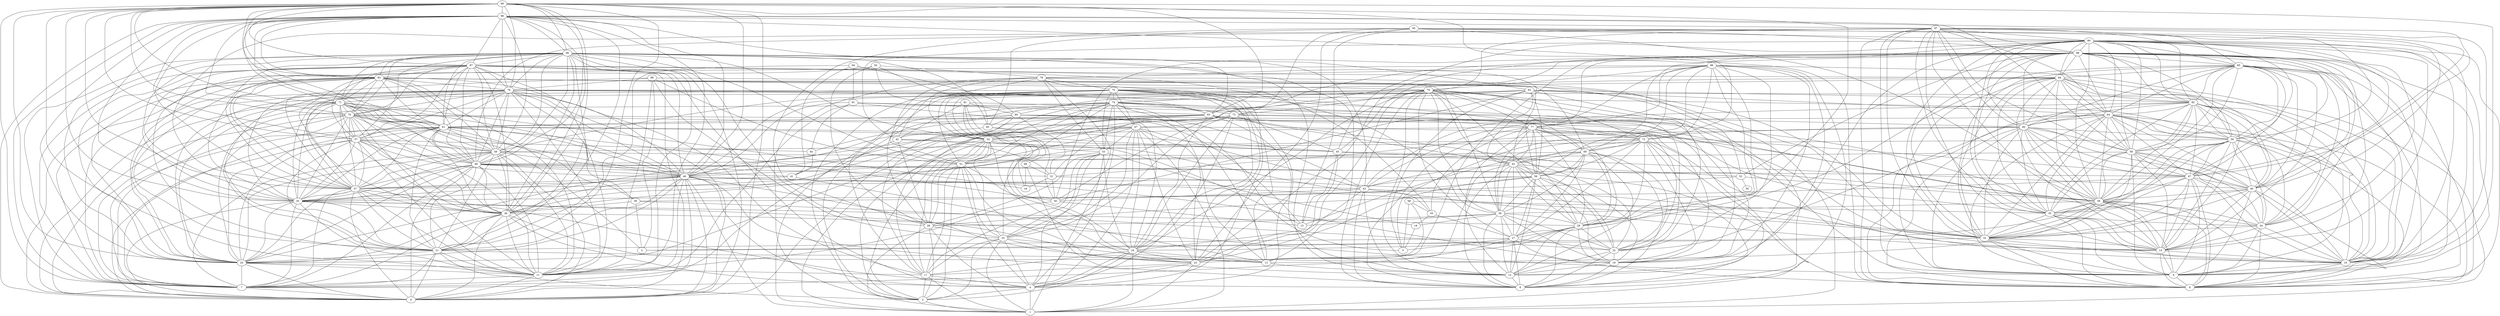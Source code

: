 digraph "sensornet-topology" {
label = "";
rankdir="BT";"0"->"7" [arrowhead = "both"] 
"0"->"11" [arrowhead = "both"] 
"0"->"20" [arrowhead = "both"] 
"0"->"21" [arrowhead = "both"] 
"0"->"26" [arrowhead = "both"] 
"0"->"33" [arrowhead = "both"] 
"0"->"37" [arrowhead = "both"] 
"0"->"46" [arrowhead = "both"] 
"0"->"48" [arrowhead = "both"] 
"0"->"49" [arrowhead = "both"] 
"0"->"57" [arrowhead = "both"] 
"0"->"61" [arrowhead = "both"] 
"0"->"70" [arrowhead = "both"] 
"0"->"71" [arrowhead = "both"] 
"0"->"76" [arrowhead = "both"] 
"0"->"80" [arrowhead = "both"] 
"0"->"83" [arrowhead = "both"] 
"0"->"87" [arrowhead = "both"] 
"0"->"96" [arrowhead = "both"] 
"0"->"98" [arrowhead = "both"] 
"0"->"99" [arrowhead = "both"] 
"1"->"3" [arrowhead = "both"] 
"1"->"4" [arrowhead = "both"] 
"1"->"17" [arrowhead = "both"] 
"1"->"23" [arrowhead = "both"] 
"1"->"24" [arrowhead = "both"] 
"1"->"25" [arrowhead = "both"] 
"1"->"28" [arrowhead = "both"] 
"1"->"46" [arrowhead = "both"] 
"1"->"53" [arrowhead = "both"] 
"1"->"54" [arrowhead = "both"] 
"1"->"67" [arrowhead = "both"] 
"1"->"73" [arrowhead = "both"] 
"1"->"74" [arrowhead = "both"] 
"1"->"75" [arrowhead = "both"] 
"1"->"78" [arrowhead = "both"] 
"2"->"32" [arrowhead = "both"] 
"2"->"38" [arrowhead = "both"] 
"2"->"39" [arrowhead = "both"] 
"2"->"71" [arrowhead = "both"] 
"2"->"89" [arrowhead = "both"] 
"3"->"4" [arrowhead = "both"] 
"3"->"17" [arrowhead = "both"] 
"3"->"21" [arrowhead = "both"] 
"3"->"24" [arrowhead = "both"] 
"3"->"25" [arrowhead = "both"] 
"3"->"28" [arrowhead = "both"] 
"3"->"51" [arrowhead = "both"] 
"3"->"54" [arrowhead = "both"] 
"3"->"67" [arrowhead = "both"] 
"3"->"74" [arrowhead = "both"] 
"3"->"75" [arrowhead = "both"] 
"3"->"78" [arrowhead = "both"] 
"4"->"17" [arrowhead = "both"] 
"4"->"23" [arrowhead = "both"] 
"4"->"24" [arrowhead = "both"] 
"4"->"25" [arrowhead = "both"] 
"4"->"26" [arrowhead = "both"] 
"4"->"28" [arrowhead = "both"] 
"4"->"46" [arrowhead = "both"] 
"4"->"51" [arrowhead = "both"] 
"4"->"53" [arrowhead = "both"] 
"4"->"67" [arrowhead = "both"] 
"4"->"73" [arrowhead = "both"] 
"4"->"74" [arrowhead = "both"] 
"4"->"75" [arrowhead = "both"] 
"4"->"78" [arrowhead = "both"] 
"4"->"87" [arrowhead = "both"] 
"5"->"18" [arrowhead = "both"] 
"5"->"27" [arrowhead = "both"] 
"5"->"60" [arrowhead = "both"] 
"5"->"68" [arrowhead = "both"] 
"5"->"80" [arrowhead = "both"] 
"5"->"93" [arrowhead = "both"] 
"6"->"12" [arrowhead = "both"] 
"6"->"19" [arrowhead = "both"] 
"6"->"22" [arrowhead = "both"] 
"6"->"27" [arrowhead = "both"] 
"6"->"29" [arrowhead = "both"] 
"6"->"36" [arrowhead = "both"] 
"6"->"37" [arrowhead = "both"] 
"6"->"43" [arrowhead = "both"] 
"6"->"46" [arrowhead = "both"] 
"6"->"62" [arrowhead = "both"] 
"6"->"69" [arrowhead = "both"] 
"6"->"72" [arrowhead = "both"] 
"6"->"77" [arrowhead = "both"] 
"6"->"79" [arrowhead = "both"] 
"6"->"86" [arrowhead = "both"] 
"6"->"93" [arrowhead = "both"] 
"7"->"11" [arrowhead = "both"] 
"7"->"20" [arrowhead = "both"] 
"7"->"21" [arrowhead = "both"] 
"7"->"26" [arrowhead = "both"] 
"7"->"27" [arrowhead = "both"] 
"7"->"33" [arrowhead = "both"] 
"7"->"37" [arrowhead = "both"] 
"7"->"42" [arrowhead = "both"] 
"7"->"46" [arrowhead = "both"] 
"7"->"48" [arrowhead = "both"] 
"7"->"49" [arrowhead = "both"] 
"7"->"61" [arrowhead = "both"] 
"7"->"70" [arrowhead = "both"] 
"7"->"71" [arrowhead = "both"] 
"7"->"76" [arrowhead = "both"] 
"7"->"83" [arrowhead = "both"] 
"7"->"87" [arrowhead = "both"] 
"7"->"96" [arrowhead = "both"] 
"7"->"98" [arrowhead = "both"] 
"7"->"99" [arrowhead = "both"] 
"8"->"9" [arrowhead = "both"] 
"8"->"10" [arrowhead = "both"] 
"8"->"14" [arrowhead = "both"] 
"8"->"32" [arrowhead = "both"] 
"8"->"34" [arrowhead = "both"] 
"8"->"35" [arrowhead = "both"] 
"8"->"38" [arrowhead = "both"] 
"8"->"40" [arrowhead = "both"] 
"8"->"46" [arrowhead = "both"] 
"8"->"47" [arrowhead = "both"] 
"8"->"48" [arrowhead = "both"] 
"8"->"59" [arrowhead = "both"] 
"8"->"60" [arrowhead = "both"] 
"8"->"64" [arrowhead = "both"] 
"8"->"82" [arrowhead = "both"] 
"8"->"85" [arrowhead = "both"] 
"8"->"88" [arrowhead = "both"] 
"8"->"90" [arrowhead = "both"] 
"8"->"97" [arrowhead = "both"] 
"8"->"98" [arrowhead = "both"] 
"9"->"10" [arrowhead = "both"] 
"9"->"14" [arrowhead = "both"] 
"9"->"26" [arrowhead = "both"] 
"9"->"32" [arrowhead = "both"] 
"9"->"34" [arrowhead = "both"] 
"9"->"35" [arrowhead = "both"] 
"9"->"38" [arrowhead = "both"] 
"9"->"40" [arrowhead = "both"] 
"9"->"47" [arrowhead = "both"] 
"9"->"58" [arrowhead = "both"] 
"9"->"60" [arrowhead = "both"] 
"9"->"64" [arrowhead = "both"] 
"9"->"76" [arrowhead = "both"] 
"9"->"82" [arrowhead = "both"] 
"9"->"84" [arrowhead = "both"] 
"9"->"85" [arrowhead = "both"] 
"9"->"88" [arrowhead = "both"] 
"9"->"90" [arrowhead = "both"] 
"9"->"97" [arrowhead = "both"] 
"10"->"14" [arrowhead = "both"] 
"10"->"31" [arrowhead = "both"] 
"10"->"32" [arrowhead = "both"] 
"10"->"34" [arrowhead = "both"] 
"10"->"35" [arrowhead = "both"] 
"10"->"38" [arrowhead = "both"] 
"10"->"40" [arrowhead = "both"] 
"10"->"47" [arrowhead = "both"] 
"10"->"58" [arrowhead = "both"] 
"10"->"59" [arrowhead = "both"] 
"10"->"64" [arrowhead = "both"] 
"10"->"82" [arrowhead = "both"] 
"10"->"84" [arrowhead = "both"] 
"10"->"85" [arrowhead = "both"] 
"10"->"86" [arrowhead = "both"] 
"10"->"88" [arrowhead = "both"] 
"10"->"90" [arrowhead = "both"] 
"10"->"95" [arrowhead = "both"] 
"10"->"97" [arrowhead = "both"] 
"10"->"99" [arrowhead = "both"] 
"11"->"20" [arrowhead = "both"] 
"11"->"21" [arrowhead = "both"] 
"11"->"26" [arrowhead = "both"] 
"11"->"30" [arrowhead = "both"] 
"11"->"33" [arrowhead = "both"] 
"11"->"37" [arrowhead = "both"] 
"11"->"46" [arrowhead = "both"] 
"11"->"48" [arrowhead = "both"] 
"11"->"49" [arrowhead = "both"] 
"11"->"57" [arrowhead = "both"] 
"11"->"70" [arrowhead = "both"] 
"11"->"71" [arrowhead = "both"] 
"11"->"76" [arrowhead = "both"] 
"11"->"83" [arrowhead = "both"] 
"11"->"87" [arrowhead = "both"] 
"11"->"89" [arrowhead = "both"] 
"11"->"91" [arrowhead = "both"] 
"11"->"96" [arrowhead = "both"] 
"11"->"98" [arrowhead = "both"] 
"11"->"99" [arrowhead = "both"] 
"12"->"13" [arrowhead = "both"] 
"12"->"19" [arrowhead = "both"] 
"12"->"22" [arrowhead = "both"] 
"12"->"27" [arrowhead = "both"] 
"12"->"29" [arrowhead = "both"] 
"12"->"36" [arrowhead = "both"] 
"12"->"43" [arrowhead = "both"] 
"12"->"56" [arrowhead = "both"] 
"12"->"63" [arrowhead = "both"] 
"12"->"66" [arrowhead = "both"] 
"12"->"69" [arrowhead = "both"] 
"12"->"72" [arrowhead = "both"] 
"12"->"77" [arrowhead = "both"] 
"12"->"79" [arrowhead = "both"] 
"12"->"86" [arrowhead = "both"] 
"12"->"98" [arrowhead = "both"] 
"13"->"21" [arrowhead = "both"] 
"13"->"24" [arrowhead = "both"] 
"13"->"26" [arrowhead = "both"] 
"13"->"38" [arrowhead = "both"] 
"13"->"41" [arrowhead = "both"] 
"13"->"46" [arrowhead = "both"] 
"13"->"62" [arrowhead = "both"] 
"13"->"67" [arrowhead = "both"] 
"13"->"68" [arrowhead = "both"] 
"13"->"74" [arrowhead = "both"] 
"13"->"76" [arrowhead = "both"] 
"13"->"88" [arrowhead = "both"] 
"13"->"96" [arrowhead = "both"] 
"14"->"32" [arrowhead = "both"] 
"14"->"34" [arrowhead = "both"] 
"14"->"35" [arrowhead = "both"] 
"14"->"38" [arrowhead = "both"] 
"14"->"40" [arrowhead = "both"] 
"14"->"43" [arrowhead = "both"] 
"14"->"47" [arrowhead = "both"] 
"14"->"58" [arrowhead = "both"] 
"14"->"59" [arrowhead = "both"] 
"14"->"60" [arrowhead = "both"] 
"14"->"63" [arrowhead = "both"] 
"14"->"72" [arrowhead = "both"] 
"14"->"82" [arrowhead = "both"] 
"14"->"84" [arrowhead = "both"] 
"14"->"85" [arrowhead = "both"] 
"14"->"88" [arrowhead = "both"] 
"14"->"90" [arrowhead = "both"] 
"14"->"97" [arrowhead = "both"] 
"15"->"30" [arrowhead = "both"] 
"15"->"36" [arrowhead = "both"] 
"15"->"42" [arrowhead = "both"] 
"15"->"45" [arrowhead = "both"] 
"15"->"69" [arrowhead = "both"] 
"15"->"80" [arrowhead = "both"] 
"15"->"95" [arrowhead = "both"] 
"16"->"31" [arrowhead = "both"] 
"16"->"66" [arrowhead = "both"] 
"16"->"71" [arrowhead = "both"] 
"16"->"81" [arrowhead = "both"] 
"17"->"20" [arrowhead = "both"] 
"17"->"23" [arrowhead = "both"] 
"17"->"24" [arrowhead = "both"] 
"17"->"25" [arrowhead = "both"] 
"17"->"51" [arrowhead = "both"] 
"17"->"53" [arrowhead = "both"] 
"17"->"54" [arrowhead = "both"] 
"17"->"73" [arrowhead = "both"] 
"17"->"74" [arrowhead = "both"] 
"17"->"75" [arrowhead = "both"] 
"17"->"76" [arrowhead = "both"] 
"18"->"36" [arrowhead = "both"] 
"18"->"53" [arrowhead = "both"] 
"18"->"55" [arrowhead = "both"] 
"19"->"22" [arrowhead = "both"] 
"19"->"27" [arrowhead = "both"] 
"19"->"29" [arrowhead = "both"] 
"19"->"33" [arrowhead = "both"] 
"19"->"36" [arrowhead = "both"] 
"19"->"56" [arrowhead = "both"] 
"19"->"62" [arrowhead = "both"] 
"19"->"72" [arrowhead = "both"] 
"19"->"74" [arrowhead = "both"] 
"19"->"77" [arrowhead = "both"] 
"19"->"79" [arrowhead = "both"] 
"19"->"86" [arrowhead = "both"] 
"19"->"90" [arrowhead = "both"] 
"20"->"21" [arrowhead = "both"] 
"20"->"26" [arrowhead = "both"] 
"20"->"33" [arrowhead = "both"] 
"20"->"37" [arrowhead = "both"] 
"20"->"46" [arrowhead = "both"] 
"20"->"48" [arrowhead = "both"] 
"20"->"49" [arrowhead = "both"] 
"20"->"57" [arrowhead = "both"] 
"20"->"61" [arrowhead = "both"] 
"20"->"67" [arrowhead = "both"] 
"20"->"71" [arrowhead = "both"] 
"20"->"74" [arrowhead = "both"] 
"20"->"75" [arrowhead = "both"] 
"20"->"76" [arrowhead = "both"] 
"20"->"77" [arrowhead = "both"] 
"20"->"83" [arrowhead = "both"] 
"20"->"86" [arrowhead = "both"] 
"20"->"87" [arrowhead = "both"] 
"20"->"96" [arrowhead = "both"] 
"20"->"98" [arrowhead = "both"] 
"20"->"99" [arrowhead = "both"] 
"21"->"26" [arrowhead = "both"] 
"21"->"27" [arrowhead = "both"] 
"21"->"33" [arrowhead = "both"] 
"21"->"37" [arrowhead = "both"] 
"21"->"46" [arrowhead = "both"] 
"21"->"48" [arrowhead = "both"] 
"21"->"49" [arrowhead = "both"] 
"21"->"57" [arrowhead = "both"] 
"21"->"61" [arrowhead = "both"] 
"21"->"70" [arrowhead = "both"] 
"21"->"76" [arrowhead = "both"] 
"21"->"83" [arrowhead = "both"] 
"21"->"87" [arrowhead = "both"] 
"21"->"94" [arrowhead = "both"] 
"21"->"96" [arrowhead = "both"] 
"21"->"98" [arrowhead = "both"] 
"21"->"99" [arrowhead = "both"] 
"22"->"27" [arrowhead = "both"] 
"22"->"29" [arrowhead = "both"] 
"22"->"36" [arrowhead = "both"] 
"22"->"39" [arrowhead = "both"] 
"22"->"49" [arrowhead = "both"] 
"22"->"56" [arrowhead = "both"] 
"22"->"62" [arrowhead = "both"] 
"22"->"64" [arrowhead = "both"] 
"22"->"69" [arrowhead = "both"] 
"22"->"73" [arrowhead = "both"] 
"22"->"77" [arrowhead = "both"] 
"22"->"79" [arrowhead = "both"] 
"22"->"86" [arrowhead = "both"] 
"23"->"24" [arrowhead = "both"] 
"23"->"25" [arrowhead = "both"] 
"23"->"29" [arrowhead = "both"] 
"23"->"45" [arrowhead = "both"] 
"23"->"51" [arrowhead = "both"] 
"23"->"54" [arrowhead = "both"] 
"23"->"56" [arrowhead = "both"] 
"23"->"67" [arrowhead = "both"] 
"23"->"74" [arrowhead = "both"] 
"23"->"75" [arrowhead = "both"] 
"23"->"79" [arrowhead = "both"] 
"23"->"88" [arrowhead = "both"] 
"23"->"95" [arrowhead = "both"] 
"24"->"25" [arrowhead = "both"] 
"24"->"29" [arrowhead = "both"] 
"24"->"43" [arrowhead = "both"] 
"24"->"51" [arrowhead = "both"] 
"24"->"53" [arrowhead = "both"] 
"24"->"54" [arrowhead = "both"] 
"24"->"63" [arrowhead = "both"] 
"24"->"67" [arrowhead = "both"] 
"24"->"73" [arrowhead = "both"] 
"24"->"75" [arrowhead = "both"] 
"24"->"79" [arrowhead = "both"] 
"24"->"91" [arrowhead = "both"] 
"25"->"28" [arrowhead = "both"] 
"25"->"51" [arrowhead = "both"] 
"25"->"53" [arrowhead = "both"] 
"25"->"54" [arrowhead = "both"] 
"25"->"67" [arrowhead = "both"] 
"25"->"73" [arrowhead = "both"] 
"25"->"74" [arrowhead = "both"] 
"25"->"78" [arrowhead = "both"] 
"25"->"89" [arrowhead = "both"] 
"26"->"33" [arrowhead = "both"] 
"26"->"37" [arrowhead = "both"] 
"26"->"39" [arrowhead = "both"] 
"26"->"46" [arrowhead = "both"] 
"26"->"48" [arrowhead = "both"] 
"26"->"49" [arrowhead = "both"] 
"26"->"57" [arrowhead = "both"] 
"26"->"59" [arrowhead = "both"] 
"26"->"61" [arrowhead = "both"] 
"26"->"63" [arrowhead = "both"] 
"26"->"70" [arrowhead = "both"] 
"26"->"71" [arrowhead = "both"] 
"26"->"83" [arrowhead = "both"] 
"26"->"87" [arrowhead = "both"] 
"26"->"96" [arrowhead = "both"] 
"26"->"98" [arrowhead = "both"] 
"26"->"99" [arrowhead = "both"] 
"27"->"29" [arrowhead = "both"] 
"27"->"36" [arrowhead = "both"] 
"27"->"55" [arrowhead = "both"] 
"27"->"56" [arrowhead = "both"] 
"27"->"62" [arrowhead = "both"] 
"27"->"69" [arrowhead = "both"] 
"27"->"72" [arrowhead = "both"] 
"27"->"79" [arrowhead = "both"] 
"27"->"86" [arrowhead = "both"] 
"28"->"36" [arrowhead = "both"] 
"28"->"42" [arrowhead = "both"] 
"28"->"47" [arrowhead = "both"] 
"28"->"51" [arrowhead = "both"] 
"28"->"53" [arrowhead = "both"] 
"28"->"54" [arrowhead = "both"] 
"28"->"75" [arrowhead = "both"] 
"28"->"92" [arrowhead = "both"] 
"28"->"95" [arrowhead = "both"] 
"28"->"96" [arrowhead = "both"] 
"29"->"33" [arrowhead = "both"] 
"29"->"36" [arrowhead = "both"] 
"29"->"56" [arrowhead = "both"] 
"29"->"62" [arrowhead = "both"] 
"29"->"69" [arrowhead = "both"] 
"29"->"72" [arrowhead = "both"] 
"29"->"73" [arrowhead = "both"] 
"29"->"74" [arrowhead = "both"] 
"29"->"77" [arrowhead = "both"] 
"29"->"85" [arrowhead = "both"] 
"29"->"86" [arrowhead = "both"] 
"29"->"99" [arrowhead = "both"] 
"30"->"31" [arrowhead = "both"] 
"30"->"43" [arrowhead = "both"] 
"30"->"61" [arrowhead = "both"] 
"30"->"65" [arrowhead = "both"] 
"30"->"81" [arrowhead = "both"] 
"30"->"84" [arrowhead = "both"] 
"30"->"88" [arrowhead = "both"] 
"30"->"93" [arrowhead = "both"] 
"31"->"42" [arrowhead = "both"] 
"31"->"48" [arrowhead = "both"] 
"31"->"60" [arrowhead = "both"] 
"31"->"66" [arrowhead = "both"] 
"31"->"80" [arrowhead = "both"] 
"31"->"93" [arrowhead = "both"] 
"32"->"34" [arrowhead = "both"] 
"32"->"35" [arrowhead = "both"] 
"32"->"38" [arrowhead = "both"] 
"32"->"40" [arrowhead = "both"] 
"32"->"43" [arrowhead = "both"] 
"32"->"46" [arrowhead = "both"] 
"32"->"47" [arrowhead = "both"] 
"32"->"58" [arrowhead = "both"] 
"32"->"59" [arrowhead = "both"] 
"32"->"60" [arrowhead = "both"] 
"32"->"64" [arrowhead = "both"] 
"32"->"83" [arrowhead = "both"] 
"32"->"84" [arrowhead = "both"] 
"32"->"85" [arrowhead = "both"] 
"32"->"88" [arrowhead = "both"] 
"32"->"90" [arrowhead = "both"] 
"32"->"93" [arrowhead = "both"] 
"32"->"97" [arrowhead = "both"] 
"33"->"37" [arrowhead = "both"] 
"33"->"46" [arrowhead = "both"] 
"33"->"48" [arrowhead = "both"] 
"33"->"49" [arrowhead = "both"] 
"33"->"56" [arrowhead = "both"] 
"33"->"57" [arrowhead = "both"] 
"33"->"61" [arrowhead = "both"] 
"33"->"69" [arrowhead = "both"] 
"33"->"70" [arrowhead = "both"] 
"33"->"71" [arrowhead = "both"] 
"33"->"76" [arrowhead = "both"] 
"33"->"79" [arrowhead = "both"] 
"33"->"83" [arrowhead = "both"] 
"33"->"87" [arrowhead = "both"] 
"33"->"96" [arrowhead = "both"] 
"33"->"98" [arrowhead = "both"] 
"33"->"99" [arrowhead = "both"] 
"34"->"35" [arrowhead = "both"] 
"34"->"38" [arrowhead = "both"] 
"34"->"40" [arrowhead = "both"] 
"34"->"58" [arrowhead = "both"] 
"34"->"59" [arrowhead = "both"] 
"34"->"60" [arrowhead = "both"] 
"34"->"64" [arrowhead = "both"] 
"34"->"77" [arrowhead = "both"] 
"34"->"82" [arrowhead = "both"] 
"34"->"85" [arrowhead = "both"] 
"34"->"88" [arrowhead = "both"] 
"34"->"90" [arrowhead = "both"] 
"35"->"38" [arrowhead = "both"] 
"35"->"40" [arrowhead = "both"] 
"35"->"47" [arrowhead = "both"] 
"35"->"58" [arrowhead = "both"] 
"35"->"59" [arrowhead = "both"] 
"35"->"60" [arrowhead = "both"] 
"35"->"64" [arrowhead = "both"] 
"35"->"68" [arrowhead = "both"] 
"35"->"70" [arrowhead = "both"] 
"35"->"82" [arrowhead = "both"] 
"35"->"84" [arrowhead = "both"] 
"35"->"88" [arrowhead = "both"] 
"35"->"90" [arrowhead = "both"] 
"35"->"97" [arrowhead = "both"] 
"36"->"38" [arrowhead = "both"] 
"36"->"56" [arrowhead = "both"] 
"36"->"62" [arrowhead = "both"] 
"36"->"69" [arrowhead = "both"] 
"36"->"72" [arrowhead = "both"] 
"36"->"77" [arrowhead = "both"] 
"36"->"78" [arrowhead = "both"] 
"36"->"79" [arrowhead = "both"] 
"36"->"83" [arrowhead = "both"] 
"37"->"41" [arrowhead = "both"] 
"37"->"46" [arrowhead = "both"] 
"37"->"48" [arrowhead = "both"] 
"37"->"49" [arrowhead = "both"] 
"37"->"56" [arrowhead = "both"] 
"37"->"57" [arrowhead = "both"] 
"37"->"61" [arrowhead = "both"] 
"37"->"70" [arrowhead = "both"] 
"37"->"71" [arrowhead = "both"] 
"37"->"76" [arrowhead = "both"] 
"37"->"83" [arrowhead = "both"] 
"37"->"89" [arrowhead = "both"] 
"37"->"92" [arrowhead = "both"] 
"37"->"96" [arrowhead = "both"] 
"37"->"97" [arrowhead = "both"] 
"37"->"98" [arrowhead = "both"] 
"37"->"99" [arrowhead = "both"] 
"38"->"40" [arrowhead = "both"] 
"38"->"45" [arrowhead = "both"] 
"38"->"47" [arrowhead = "both"] 
"38"->"52" [arrowhead = "both"] 
"38"->"58" [arrowhead = "both"] 
"38"->"59" [arrowhead = "both"] 
"38"->"60" [arrowhead = "both"] 
"38"->"63" [arrowhead = "both"] 
"38"->"64" [arrowhead = "both"] 
"38"->"80" [arrowhead = "both"] 
"38"->"82" [arrowhead = "both"] 
"38"->"84" [arrowhead = "both"] 
"38"->"85" [arrowhead = "both"] 
"38"->"90" [arrowhead = "both"] 
"38"->"95" [arrowhead = "both"] 
"38"->"97" [arrowhead = "both"] 
"39"->"52" [arrowhead = "both"] 
"39"->"61" [arrowhead = "both"] 
"39"->"76" [arrowhead = "both"] 
"40"->"45" [arrowhead = "both"] 
"40"->"47" [arrowhead = "both"] 
"40"->"58" [arrowhead = "both"] 
"40"->"59" [arrowhead = "both"] 
"40"->"60" [arrowhead = "both"] 
"40"->"64" [arrowhead = "both"] 
"40"->"82" [arrowhead = "both"] 
"40"->"84" [arrowhead = "both"] 
"40"->"85" [arrowhead = "both"] 
"40"->"88" [arrowhead = "both"] 
"40"->"95" [arrowhead = "both"] 
"40"->"97" [arrowhead = "both"] 
"41"->"44" [arrowhead = "both"] 
"41"->"48" [arrowhead = "both"] 
"41"->"63" [arrowhead = "both"] 
"41"->"94" [arrowhead = "both"] 
"42"->"65" [arrowhead = "both"] 
"42"->"78" [arrowhead = "both"] 
"42"->"81" [arrowhead = "both"] 
"42"->"90" [arrowhead = "both"] 
"43"->"46" [arrowhead = "both"] 
"43"->"56" [arrowhead = "both"] 
"43"->"62" [arrowhead = "both"] 
"43"->"64" [arrowhead = "both"] 
"43"->"67" [arrowhead = "both"] 
"43"->"80" [arrowhead = "both"] 
"43"->"82" [arrowhead = "both"] 
"43"->"96" [arrowhead = "both"] 
"44"->"57" [arrowhead = "both"] 
"44"->"80" [arrowhead = "both"] 
"44"->"91" [arrowhead = "both"] 
"45"->"54" [arrowhead = "both"] 
"45"->"61" [arrowhead = "both"] 
"45"->"65" [arrowhead = "both"] 
"45"->"73" [arrowhead = "both"] 
"45"->"88" [arrowhead = "both"] 
"45"->"90" [arrowhead = "both"] 
"46"->"48" [arrowhead = "both"] 
"46"->"49" [arrowhead = "both"] 
"46"->"51" [arrowhead = "both"] 
"46"->"54" [arrowhead = "both"] 
"46"->"57" [arrowhead = "both"] 
"46"->"61" [arrowhead = "both"] 
"46"->"63" [arrowhead = "both"] 
"46"->"70" [arrowhead = "both"] 
"46"->"71" [arrowhead = "both"] 
"46"->"76" [arrowhead = "both"] 
"46"->"83" [arrowhead = "both"] 
"46"->"87" [arrowhead = "both"] 
"46"->"91" [arrowhead = "both"] 
"46"->"93" [arrowhead = "both"] 
"46"->"98" [arrowhead = "both"] 
"46"->"99" [arrowhead = "both"] 
"47"->"48" [arrowhead = "both"] 
"47"->"58" [arrowhead = "both"] 
"47"->"59" [arrowhead = "both"] 
"47"->"60" [arrowhead = "both"] 
"47"->"64" [arrowhead = "both"] 
"47"->"67" [arrowhead = "both"] 
"47"->"82" [arrowhead = "both"] 
"47"->"85" [arrowhead = "both"] 
"47"->"88" [arrowhead = "both"] 
"47"->"90" [arrowhead = "both"] 
"47"->"98" [arrowhead = "both"] 
"48"->"49" [arrowhead = "both"] 
"48"->"57" [arrowhead = "both"] 
"48"->"58" [arrowhead = "both"] 
"48"->"61" [arrowhead = "both"] 
"48"->"70" [arrowhead = "both"] 
"48"->"71" [arrowhead = "both"] 
"48"->"76" [arrowhead = "both"] 
"48"->"83" [arrowhead = "both"] 
"48"->"87" [arrowhead = "both"] 
"48"->"96" [arrowhead = "both"] 
"48"->"97" [arrowhead = "both"] 
"48"->"99" [arrowhead = "both"] 
"49"->"57" [arrowhead = "both"] 
"49"->"61" [arrowhead = "both"] 
"49"->"70" [arrowhead = "both"] 
"49"->"71" [arrowhead = "both"] 
"49"->"72" [arrowhead = "both"] 
"49"->"76" [arrowhead = "both"] 
"49"->"83" [arrowhead = "both"] 
"49"->"87" [arrowhead = "both"] 
"49"->"93" [arrowhead = "both"] 
"49"->"96" [arrowhead = "both"] 
"49"->"98" [arrowhead = "both"] 
"50"->"52" [arrowhead = "both"] 
"51"->"53" [arrowhead = "both"] 
"51"->"54" [arrowhead = "both"] 
"51"->"67" [arrowhead = "both"] 
"51"->"73" [arrowhead = "both"] 
"51"->"74" [arrowhead = "both"] 
"51"->"75" [arrowhead = "both"] 
"51"->"78" [arrowhead = "both"] 
"51"->"89" [arrowhead = "both"] 
"51"->"96" [arrowhead = "both"] 
"52"->"62" [arrowhead = "both"] 
"52"->"88" [arrowhead = "both"] 
"52"->"89" [arrowhead = "both"] 
"53"->"54" [arrowhead = "both"] 
"53"->"67" [arrowhead = "both"] 
"53"->"74" [arrowhead = "both"] 
"53"->"75" [arrowhead = "both"] 
"53"->"78" [arrowhead = "both"] 
"54"->"67" [arrowhead = "both"] 
"54"->"73" [arrowhead = "both"] 
"54"->"74" [arrowhead = "both"] 
"54"->"75" [arrowhead = "both"] 
"54"->"78" [arrowhead = "both"] 
"54"->"79" [arrowhead = "both"] 
"54"->"96" [arrowhead = "both"] 
"55"->"61" [arrowhead = "both"] 
"55"->"68" [arrowhead = "both"] 
"55"->"77" [arrowhead = "both"] 
"55"->"87" [arrowhead = "both"] 
"56"->"62" [arrowhead = "both"] 
"56"->"69" [arrowhead = "both"] 
"56"->"72" [arrowhead = "both"] 
"56"->"77" [arrowhead = "both"] 
"56"->"79" [arrowhead = "both"] 
"56"->"86" [arrowhead = "both"] 
"56"->"87" [arrowhead = "both"] 
"56"->"93" [arrowhead = "both"] 
"57"->"61" [arrowhead = "both"] 
"57"->"70" [arrowhead = "both"] 
"57"->"71" [arrowhead = "both"] 
"57"->"76" [arrowhead = "both"] 
"57"->"83" [arrowhead = "both"] 
"57"->"87" [arrowhead = "both"] 
"57"->"96" [arrowhead = "both"] 
"57"->"98" [arrowhead = "both"] 
"57"->"99" [arrowhead = "both"] 
"58"->"59" [arrowhead = "both"] 
"58"->"60" [arrowhead = "both"] 
"58"->"64" [arrowhead = "both"] 
"58"->"82" [arrowhead = "both"] 
"58"->"84" [arrowhead = "both"] 
"58"->"85" [arrowhead = "both"] 
"58"->"88" [arrowhead = "both"] 
"58"->"90" [arrowhead = "both"] 
"58"->"97" [arrowhead = "both"] 
"58"->"98" [arrowhead = "both"] 
"59"->"60" [arrowhead = "both"] 
"59"->"64" [arrowhead = "both"] 
"59"->"76" [arrowhead = "both"] 
"59"->"82" [arrowhead = "both"] 
"59"->"84" [arrowhead = "both"] 
"59"->"85" [arrowhead = "both"] 
"59"->"88" [arrowhead = "both"] 
"59"->"90" [arrowhead = "both"] 
"59"->"97" [arrowhead = "both"] 
"60"->"64" [arrowhead = "both"] 
"60"->"81" [arrowhead = "both"] 
"60"->"82" [arrowhead = "both"] 
"60"->"84" [arrowhead = "both"] 
"60"->"85" [arrowhead = "both"] 
"60"->"88" [arrowhead = "both"] 
"60"->"90" [arrowhead = "both"] 
"60"->"97" [arrowhead = "both"] 
"61"->"63" [arrowhead = "both"] 
"61"->"70" [arrowhead = "both"] 
"61"->"71" [arrowhead = "both"] 
"61"->"76" [arrowhead = "both"] 
"61"->"80" [arrowhead = "both"] 
"61"->"83" [arrowhead = "both"] 
"61"->"87" [arrowhead = "both"] 
"61"->"96" [arrowhead = "both"] 
"61"->"98" [arrowhead = "both"] 
"61"->"99" [arrowhead = "both"] 
"62"->"63" [arrowhead = "both"] 
"62"->"69" [arrowhead = "both"] 
"62"->"72" [arrowhead = "both"] 
"62"->"77" [arrowhead = "both"] 
"62"->"79" [arrowhead = "both"] 
"62"->"86" [arrowhead = "both"] 
"62"->"93" [arrowhead = "both"] 
"63"->"74" [arrowhead = "both"] 
"63"->"76" [arrowhead = "both"] 
"63"->"88" [arrowhead = "both"] 
"63"->"91" [arrowhead = "both"] 
"63"->"96" [arrowhead = "both"] 
"63"->"99" [arrowhead = "both"] 
"64"->"82" [arrowhead = "both"] 
"64"->"84" [arrowhead = "both"] 
"64"->"85" [arrowhead = "both"] 
"64"->"88" [arrowhead = "both"] 
"64"->"90" [arrowhead = "both"] 
"64"->"93" [arrowhead = "both"] 
"64"->"97" [arrowhead = "both"] 
"65"->"80" [arrowhead = "both"] 
"65"->"92" [arrowhead = "both"] 
"65"->"95" [arrowhead = "both"] 
"65"->"96" [arrowhead = "both"] 
"66"->"81" [arrowhead = "both"] 
"67"->"70" [arrowhead = "both"] 
"67"->"73" [arrowhead = "both"] 
"67"->"74" [arrowhead = "both"] 
"67"->"75" [arrowhead = "both"] 
"69"->"72" [arrowhead = "both"] 
"69"->"77" [arrowhead = "both"] 
"69"->"79" [arrowhead = "both"] 
"69"->"83" [arrowhead = "both"] 
"69"->"86" [arrowhead = "both"] 
"69"->"90" [arrowhead = "both"] 
"70"->"71" [arrowhead = "both"] 
"70"->"76" [arrowhead = "both"] 
"70"->"83" [arrowhead = "both"] 
"70"->"87" [arrowhead = "both"] 
"70"->"96" [arrowhead = "both"] 
"70"->"98" [arrowhead = "both"] 
"70"->"99" [arrowhead = "both"] 
"71"->"76" [arrowhead = "both"] 
"71"->"83" [arrowhead = "both"] 
"71"->"87" [arrowhead = "both"] 
"71"->"96" [arrowhead = "both"] 
"71"->"98" [arrowhead = "both"] 
"71"->"99" [arrowhead = "both"] 
"72"->"75" [arrowhead = "both"] 
"72"->"77" [arrowhead = "both"] 
"72"->"79" [arrowhead = "both"] 
"72"->"86" [arrowhead = "both"] 
"72"->"99" [arrowhead = "both"] 
"73"->"74" [arrowhead = "both"] 
"73"->"75" [arrowhead = "both"] 
"73"->"79" [arrowhead = "both"] 
"73"->"95" [arrowhead = "both"] 
"74"->"75" [arrowhead = "both"] 
"74"->"79" [arrowhead = "both"] 
"75"->"78" [arrowhead = "both"] 
"75"->"84" [arrowhead = "both"] 
"76"->"83" [arrowhead = "both"] 
"76"->"87" [arrowhead = "both"] 
"76"->"89" [arrowhead = "both"] 
"76"->"96" [arrowhead = "both"] 
"76"->"98" [arrowhead = "both"] 
"76"->"99" [arrowhead = "both"] 
"77"->"79" [arrowhead = "both"] 
"77"->"86" [arrowhead = "both"] 
"77"->"88" [arrowhead = "both"] 
"77"->"91" [arrowhead = "both"] 
"78"->"86" [arrowhead = "both"] 
"78"->"92" [arrowhead = "both"] 
"79"->"83" [arrowhead = "both"] 
"79"->"86" [arrowhead = "both"] 
"79"->"97" [arrowhead = "both"] 
"80"->"81" [arrowhead = "both"] 
"80"->"93" [arrowhead = "both"] 
"80"->"94" [arrowhead = "both"] 
"81"->"92" [arrowhead = "both"] 
"82"->"84" [arrowhead = "both"] 
"82"->"85" [arrowhead = "both"] 
"82"->"88" [arrowhead = "both"] 
"82"->"90" [arrowhead = "both"] 
"82"->"93" [arrowhead = "both"] 
"82"->"97" [arrowhead = "both"] 
"83"->"87" [arrowhead = "both"] 
"83"->"96" [arrowhead = "both"] 
"83"->"98" [arrowhead = "both"] 
"83"->"99" [arrowhead = "both"] 
"84"->"85" [arrowhead = "both"] 
"84"->"88" [arrowhead = "both"] 
"84"->"90" [arrowhead = "both"] 
"84"->"94" [arrowhead = "both"] 
"85"->"88" [arrowhead = "both"] 
"85"->"90" [arrowhead = "both"] 
"85"->"97" [arrowhead = "both"] 
"87"->"96" [arrowhead = "both"] 
"87"->"98" [arrowhead = "both"] 
"87"->"99" [arrowhead = "both"] 
"88"->"90" [arrowhead = "both"] 
"88"->"95" [arrowhead = "both"] 
"88"->"97" [arrowhead = "both"] 
"90"->"95" [arrowhead = "both"] 
"90"->"97" [arrowhead = "both"] 
"91"->"94" [arrowhead = "both"] 
"93"->"96" [arrowhead = "both"] 
"96"->"98" [arrowhead = "both"] 
"96"->"99" [arrowhead = "both"] 
"97"->"98" [arrowhead = "both"] 
"98"->"99" [arrowhead = "both"] 
}